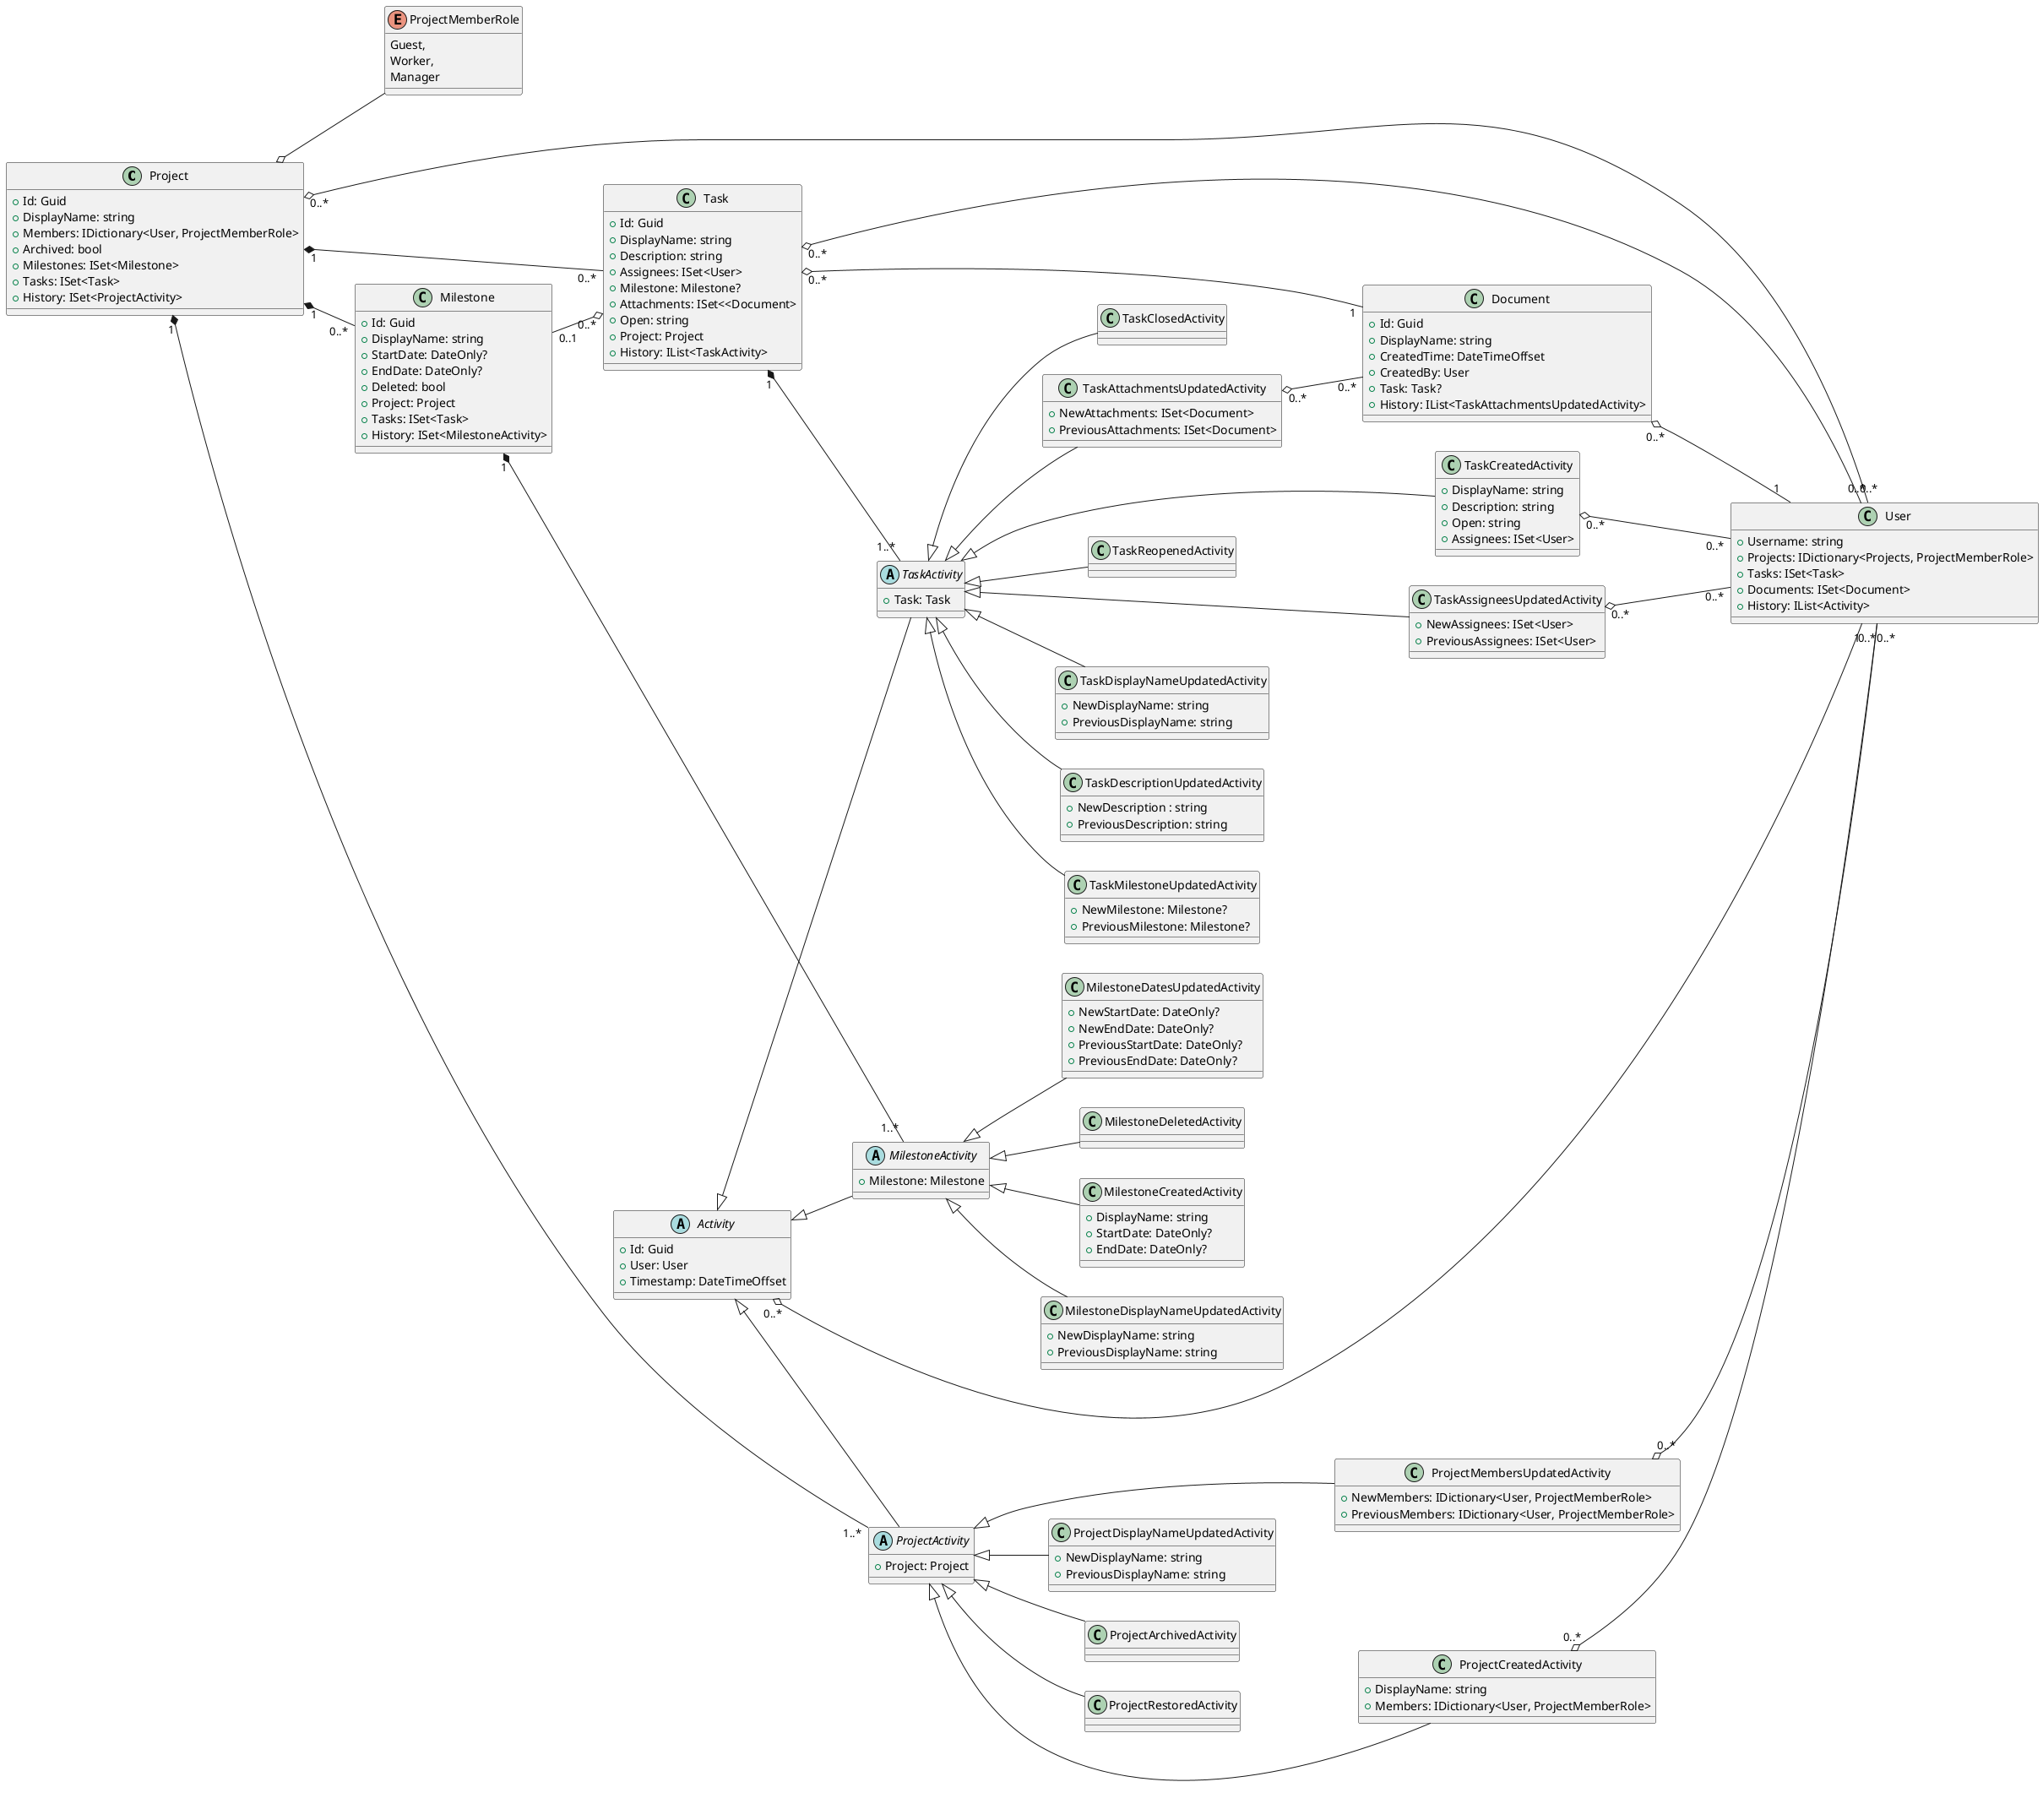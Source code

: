 @startuml
left to right direction

class Project {
    + Id: Guid
    + DisplayName: string
    + Members: IDictionary<User, ProjectMemberRole>
    + Archived: bool
    + Milestones: ISet<Milestone>
    + Tasks: ISet<Task>
    + History: ISet<ProjectActivity>
}

enum ProjectMemberRole {
    Guest,
    Worker,
    Manager
}

class Milestone {
    + Id: Guid
    + DisplayName: string
    + StartDate: DateOnly?
    + EndDate: DateOnly?
    + Deleted: bool
    + Project: Project
    + Tasks: ISet<Task>
    + History: ISet<MilestoneActivity>
}

class Task {
    + Id: Guid
    + DisplayName: string
    + Description: string
    + Assignees: ISet<User>
    + Milestone: Milestone?
    + Attachments: ISet<<Document>
    + Open: string
    + Project: Project
    + History: IList<TaskActivity>
}

abstract class Activity {
    + Id: Guid
    + User: User
    + Timestamp: DateTimeOffset
}

abstract class ProjectActivity extends Activity {
    + Project: Project
}

class ProjectCreatedActivity extends ProjectActivity {
    + DisplayName: string
    + Members: IDictionary<User, ProjectMemberRole>
}

class ProjectDisplayNameUpdatedActivity extends ProjectActivity {
    + NewDisplayName: string
    + PreviousDisplayName: string
}

class ProjectMembersUpdatedActivity extends ProjectActivity {
    + NewMembers: IDictionary<User, ProjectMemberRole>
    + PreviousMembers: IDictionary<User, ProjectMemberRole>
}

class ProjectArchivedActivity extends ProjectActivity {
}

class ProjectRestoredActivity extends ProjectActivity {
}

abstract class MilestoneActivity extends Activity {
    + Milestone: Milestone
}

class MilestoneCreatedActivity extends MilestoneActivity {
    + DisplayName: string
    + StartDate: DateOnly?
    + EndDate: DateOnly?
}

class MilestoneDisplayNameUpdatedActivity extends MilestoneActivity {
    + NewDisplayName: string
    + PreviousDisplayName: string
}

class MilestoneDatesUpdatedActivity extends MilestoneActivity {
    + NewStartDate: DateOnly?
    + NewEndDate: DateOnly?
    + PreviousStartDate: DateOnly?
    + PreviousEndDate: DateOnly?
}

class MilestoneDeletedActivity extends MilestoneActivity {
}

abstract class TaskActivity extends Activity {
    + Task: Task
}

class TaskCreatedActivity extends TaskActivity {
    + DisplayName: string
    + Description: string
    + Open: string
    + Assignees: ISet<User>
}

class TaskDisplayNameUpdatedActivity extends TaskActivity {
    + NewDisplayName: string
    + PreviousDisplayName: string
}

class TaskDescriptionUpdatedActivity extends TaskActivity {
    + NewDescription : string
    + PreviousDescription: string
}

class TaskAssigneesUpdatedActivity extends TaskActivity {
    + NewAssignees: ISet<User>
    + PreviousAssignees: ISet<User>
}

class TaskMilestoneUpdatedActivity extends TaskActivity {
    + NewMilestone: Milestone?
    + PreviousMilestone: Milestone?
}

class TaskAttachmentsUpdatedActivity extends TaskActivity {
    + NewAttachments: ISet<Document>
    + PreviousAttachments: ISet<Document>
}

class TaskClosedActivity extends TaskActivity {
}

class TaskReopenedActivity extends TaskActivity {
}

class Document {
    + Id: Guid
    + DisplayName: string
    + CreatedTime: DateTimeOffset
    + CreatedBy: User
    + Task: Task?
    + History: IList<TaskAttachmentsUpdatedActivity>
}

class User {
    + Username: string
    + Projects: IDictionary<Projects, ProjectMemberRole>
    + Tasks: ISet<Task>
    + Documents: ISet<Document>
    + History: IList<Activity>
}

Project "1" *-- "0..*" Milestone
Project "1" *-- "0..*" Task
Project "1" *-- "1..*" ProjectActivity
Project "0..*" o-- "0..*" User
Project o-- ProjectMemberRole

Milestone "0..1" --o "0..*" Task
Milestone "1" *-- "1..*" MilestoneActivity

Task "1" *-- "1..*" TaskActivity
Task "0..*" o-- "0..*" User
Task "0..*" o-- "1" Document

Activity "0..*"  o-- "1" User
ProjectCreatedActivity "0..*" o-- "0..*" User
ProjectMembersUpdatedActivity "0..*" o-- "0..*" User
TaskCreatedActivity "0..*" o-- "0..*" User
TaskAssigneesUpdatedActivity "0..*" o-- "0..*" User
TaskAttachmentsUpdatedActivity "0..*" o-- "0..*" Document

Document "0..*" o-- "1" User

@enduml
